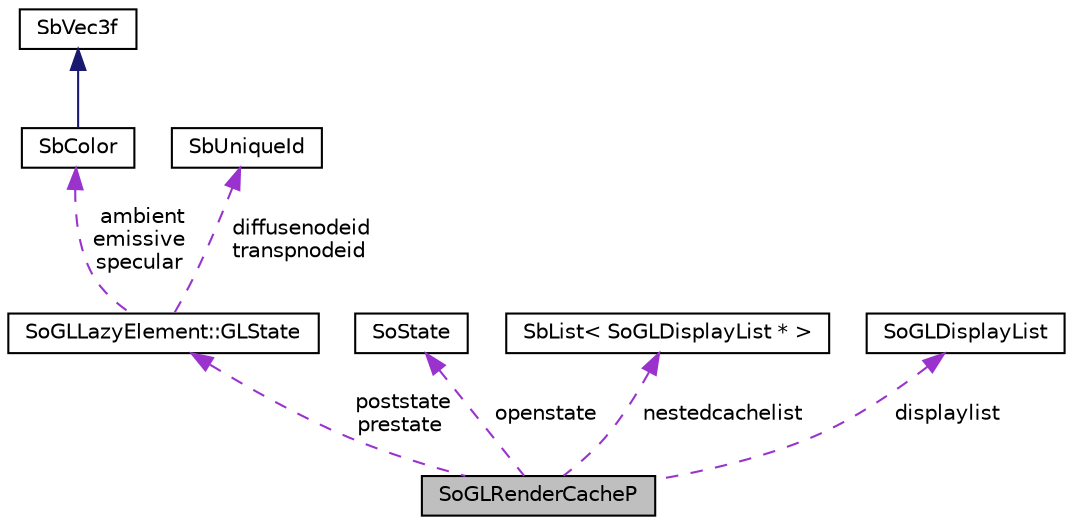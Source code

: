 digraph "SoGLRenderCacheP"
{
 // LATEX_PDF_SIZE
  edge [fontname="Helvetica",fontsize="10",labelfontname="Helvetica",labelfontsize="10"];
  node [fontname="Helvetica",fontsize="10",shape=record];
  Node1 [label="SoGLRenderCacheP",height=0.2,width=0.4,color="black", fillcolor="grey75", style="filled", fontcolor="black",tooltip=" "];
  Node2 -> Node1 [dir="back",color="darkorchid3",fontsize="10",style="dashed",label=" poststate\nprestate" ,fontname="Helvetica"];
  Node2 [label="SoGLLazyElement::GLState",height=0.2,width=0.4,color="black", fillcolor="white", style="filled",URL="$structSoGLLazyElement_1_1GLState.html",tooltip=" "];
  Node3 -> Node2 [dir="back",color="darkorchid3",fontsize="10",style="dashed",label=" ambient\nemissive\nspecular" ,fontname="Helvetica"];
  Node3 [label="SbColor",height=0.2,width=0.4,color="black", fillcolor="white", style="filled",URL="$classSbColor.html",tooltip="The SbColor class contains the red, green and blue components which make up a color value."];
  Node4 -> Node3 [dir="back",color="midnightblue",fontsize="10",style="solid",fontname="Helvetica"];
  Node4 [label="SbVec3f",height=0.2,width=0.4,color="black", fillcolor="white", style="filled",URL="$classSbVec3f.html",tooltip="The SbVec3f class is a 3 dimensional vector with floating point coordinates."];
  Node5 -> Node2 [dir="back",color="darkorchid3",fontsize="10",style="dashed",label=" diffusenodeid\ntranspnodeid" ,fontname="Helvetica"];
  Node5 [label="SbUniqueId",height=0.2,width=0.4,color="black", fillcolor="white", style="filled",URL="$classSbUniqueId.html",tooltip="SbUniqueId is an integer type for node identifiers."];
  Node6 -> Node1 [dir="back",color="darkorchid3",fontsize="10",style="dashed",label=" openstate" ,fontname="Helvetica"];
  Node6 [label="SoState",height=0.2,width=0.4,color="black", fillcolor="white", style="filled",URL="$classSoState.html",tooltip="The SoState class manages the Coin scene graph traversal state data."];
  Node7 -> Node1 [dir="back",color="darkorchid3",fontsize="10",style="dashed",label=" nestedcachelist" ,fontname="Helvetica"];
  Node7 [label="SbList\< SoGLDisplayList * \>",height=0.2,width=0.4,color="black", fillcolor="white", style="filled",URL="$classSbList.html",tooltip=" "];
  Node8 -> Node1 [dir="back",color="darkorchid3",fontsize="10",style="dashed",label=" displaylist" ,fontname="Helvetica"];
  Node8 [label="SoGLDisplayList",height=0.2,width=0.4,color="black", fillcolor="white", style="filled",URL="$classSoGLDisplayList.html",tooltip="The SoGLDisplayList class stores and manages OpenGL display lists."];
}
